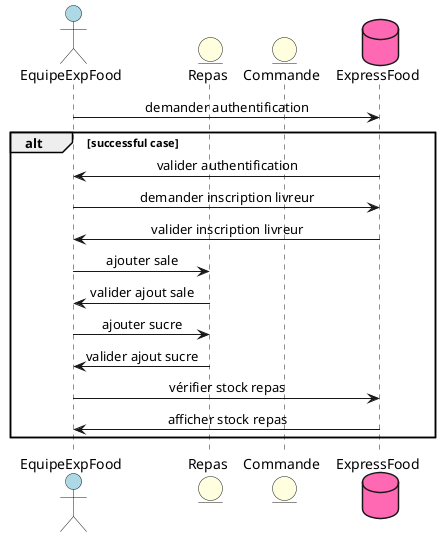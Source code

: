@startuml EquipeExpFood

skinparam responseMessageBelowArrow true
skinparam SequenceMessageAlignment center

actor EquipeExpFood as EquipeExpFood #LightBlue

entity Repas as Repas #LightYellow
entity Commande as Commande #LightYellow

database ExpressFood as ExpressFood #HotPink

EquipeExpFood -> ExpressFood: demander authentification
alt successful case
ExpressFood -> EquipeExpFood: valider authentification 

EquipeExpFood -> ExpressFood: demander inscription livreur
ExpressFood -> EquipeExpFood: valider inscription livreur

EquipeExpFood -> Repas: ajouter sale
Repas -> EquipeExpFood : valider ajout sale

EquipeExpFood -> Repas: ajouter sucre
Repas -> EquipeExpFood : valider ajout sucre

EquipeExpFood -> ExpressFood: vérifier stock repas
ExpressFood -> EquipeExpFood : afficher stock repas

end
@enduml